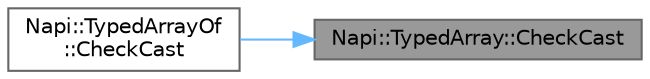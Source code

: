 digraph "Napi::TypedArray::CheckCast"
{
 // LATEX_PDF_SIZE
  bgcolor="transparent";
  edge [fontname=Helvetica,fontsize=10,labelfontname=Helvetica,labelfontsize=10];
  node [fontname=Helvetica,fontsize=10,shape=box,height=0.2,width=0.4];
  rankdir="RL";
  Node1 [id="Node000001",label="Napi::TypedArray::CheckCast",height=0.2,width=0.4,color="gray40", fillcolor="grey60", style="filled", fontcolor="black",tooltip=" "];
  Node1 -> Node2 [id="edge1_Node000001_Node000002",dir="back",color="steelblue1",style="solid",tooltip=" "];
  Node2 [id="Node000002",label="Napi::TypedArrayOf\l::CheckCast",height=0.2,width=0.4,color="grey40", fillcolor="white", style="filled",URL="$class_napi_1_1_typed_array_of.html#a462b92fa1ffbb142ad15c0941818ca27",tooltip=" "];
}
